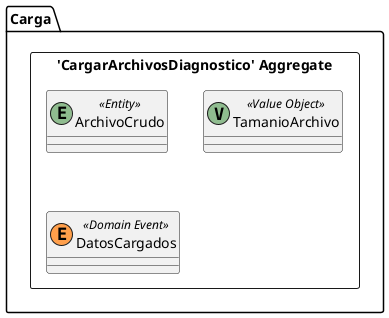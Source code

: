 @startuml

skinparam componentStyle uml2

package Carga {
	package "'CargarArchivosDiagnostico' Aggregate" <<Rectangle>> {
		class ArchivoCrudo <<(E,DarkSeaGreen) Entity>> {
		}
		class TamanioArchivo <<(V,DarkSeaGreen) Value Object>> {
		}
		class DatosCargados <<(E,#ff9f4b) Domain Event>> {
		}
	}
}


@enduml
